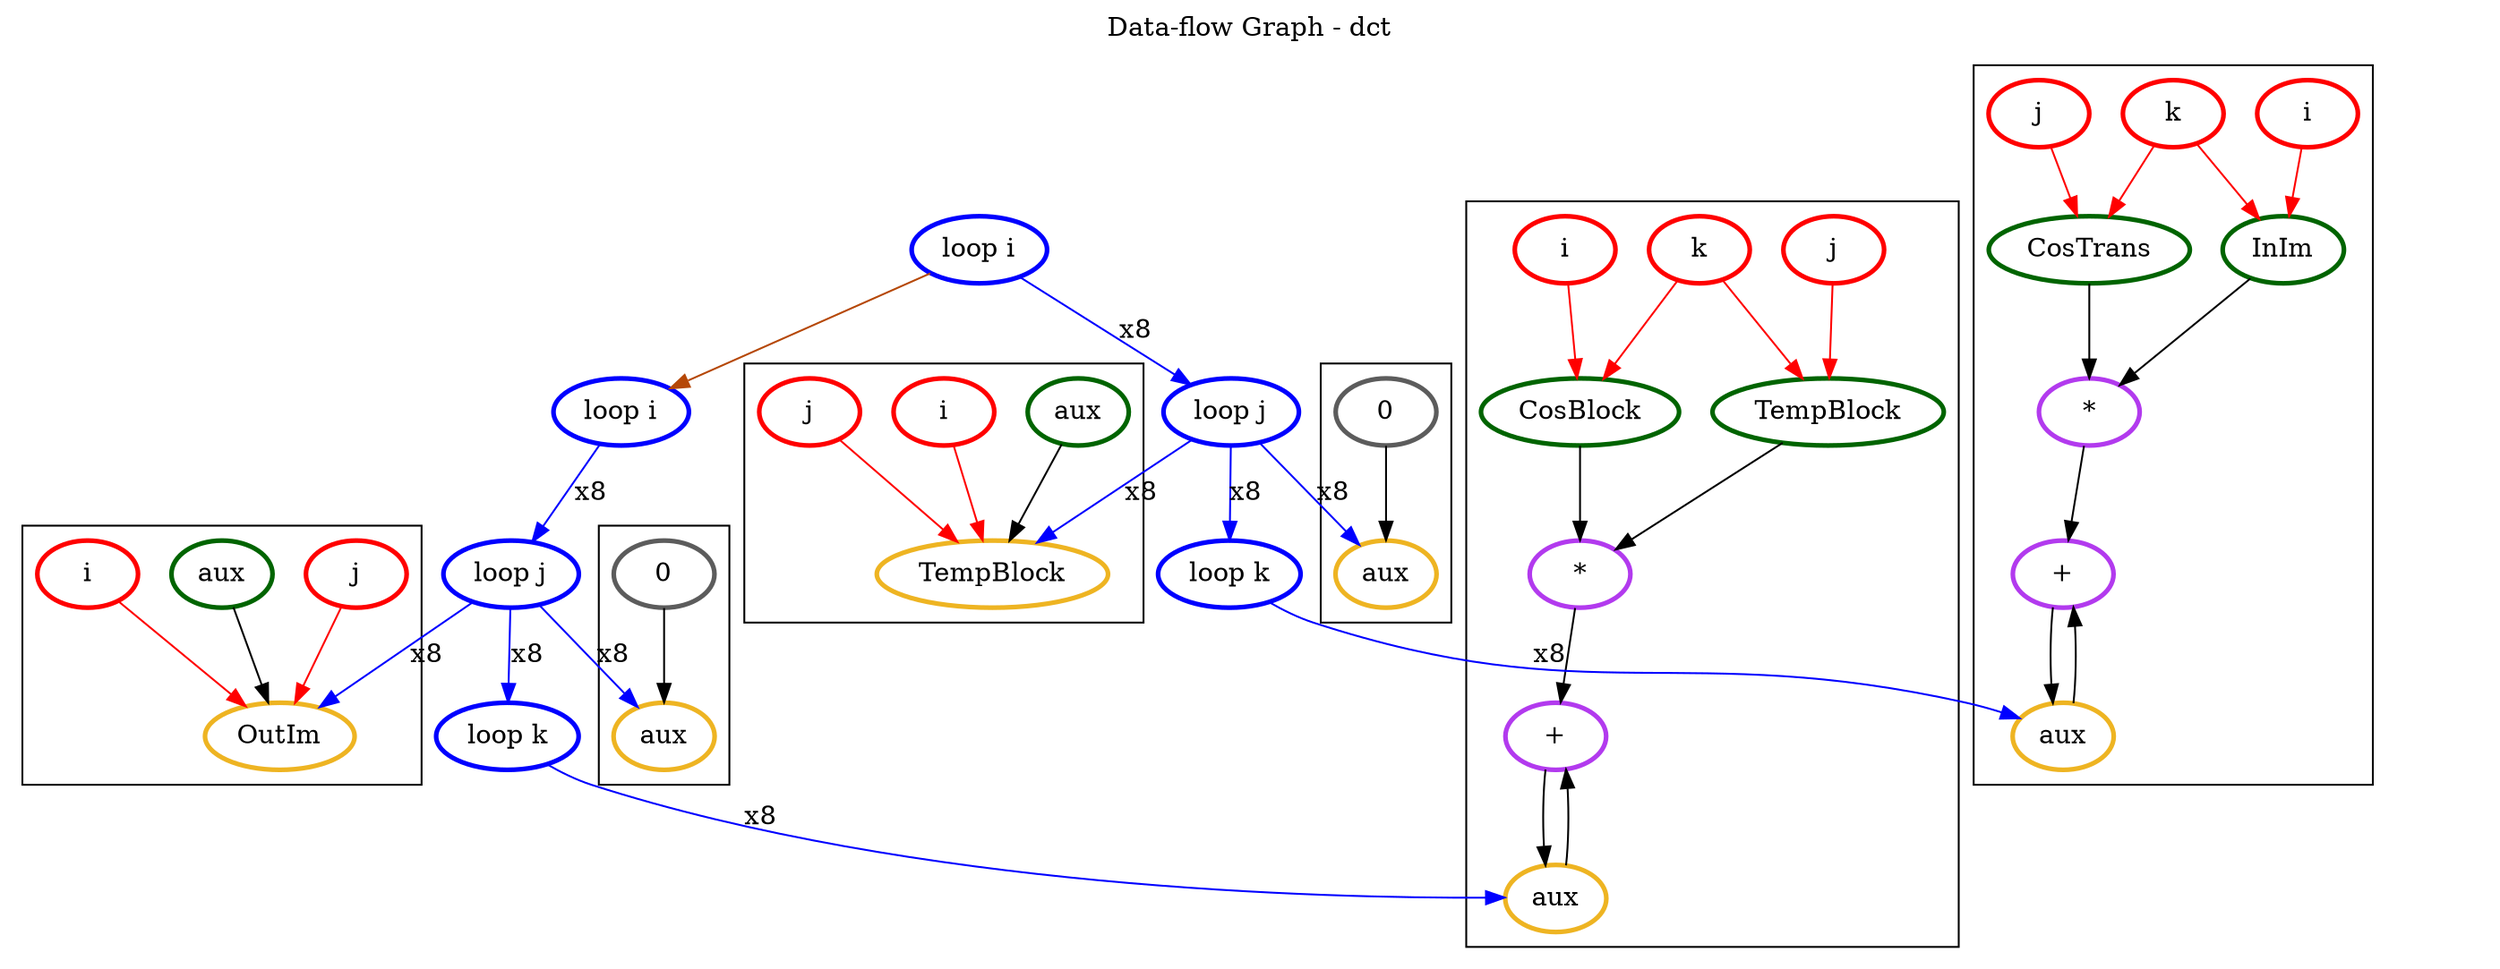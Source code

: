 Digraph G {
node [penwidth=2.5]
subgraph cluster6{
n33 [label="OutIm" color="goldenrod2"]
n34 [label="i" color="red"]
n35 [label="j" color="red"]
n36 [label="aux" color="darkgreen"]
}
subgraph cluster5{
n24 [label="+" color="darkorchid2"]
n25 [label="aux" color="goldenrod2"]
n26 [label="*" color="darkorchid2"]
n27 [label="TempBlock" color="darkgreen"]
n28 [label="k" color="red"]
n29 [label="j" color="red"]
n30 [label="CosBlock" color="darkgreen"]
n31 [label="i" color="red"]
}
subgraph cluster4{
n21 [label="aux" color="goldenrod2"]
n22 [label="0" color="gray36"]
}
subgraph cluster3{
n15 [label="TempBlock" color="goldenrod2"]
n16 [label="i" color="red"]
n17 [label="j" color="red"]
n18 [label="aux" color="darkgreen"]
}
subgraph cluster2{
n6 [label="+" color="darkorchid2"]
n7 [label="aux" color="goldenrod2"]
n8 [label="*" color="darkorchid2"]
n9 [label="InIm" color="darkgreen"]
n10 [label="i" color="red"]
n11 [label="k" color="red"]
n12 [label="CosTrans" color="darkgreen"]
n14 [label="j" color="red"]
}
subgraph cluster1{
n3 [label="aux" color="goldenrod2"]
n4 [label="0" color="gray36"]
}
subgraph cluster0{
}
n0 [label="" color="white"]
n1 [label="loop i" color="blue1"]
n2 [label="loop j" color="blue1"]
n5 [label="loop k" color="blue1"]
n19 [label="loop i" color="blue1"]
n20 [label="loop j" color="blue1"]
n23 [label="loop k" color="blue1"]
n4 -> n3 [label="", color=black]
n10 -> n9 [label="", color=red]
n11 -> n9 [label="", color=red]
n11 -> n12 [label="", color=red]
n14 -> n12 [label="", color=red]
n9 -> n8 [label="", color=black]
n12 -> n8 [label="", color=black]
n8 -> n6 [label="", color=black]
n7 -> n6 [label="", color=black]
n6 -> n7 [label="", color=black]
n5 -> n7 [label="x8", color=blue]
n16 -> n15 [label="", color=red]
n17 -> n15 [label="", color=red]
n18 -> n15 [label="", color=black]
n2 -> n3 [label="x8", color=blue]
n2 -> n5 [label="x8", color=blue]
n2 -> n15 [label="x8", color=blue]
n1 -> n2 [label="x8", color=blue]
n22 -> n21 [label="", color=black]
n28 -> n27 [label="", color=red]
n29 -> n27 [label="", color=red]
n31 -> n30 [label="", color=red]
n28 -> n30 [label="", color=red]
n27 -> n26 [label="", color=black]
n30 -> n26 [label="", color=black]
n26 -> n24 [label="", color=black]
n25 -> n24 [label="", color=black]
n24 -> n25 [label="", color=black]
n23 -> n25 [label="x8", color=blue]
n34 -> n33 [label="", color=red]
n35 -> n33 [label="", color=red]
n36 -> n33 [label="", color=black]
n20 -> n21 [label="x8", color=blue]
n20 -> n23 [label="x8", color=blue]
n20 -> n33 [label="x8", color=blue]
n19 -> n20 [label="x8", color=blue]
n1 -> n19 [label="", color="#b54707"]
labelloc="t"
label="Data-flow Graph - dct"
}